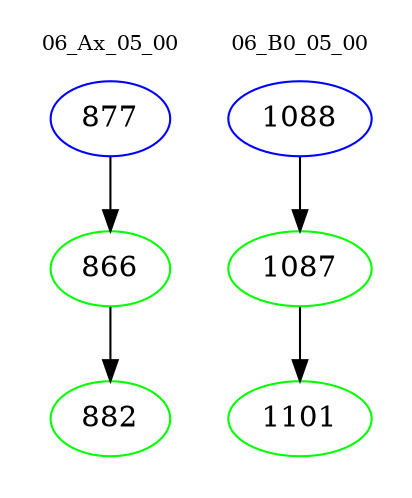 digraph{
subgraph cluster_0 {
color = white
label = "06_Ax_05_00";
fontsize=10;
T0_877 [label="877", color="blue"]
T0_877 -> T0_866 [color="black"]
T0_866 [label="866", color="green"]
T0_866 -> T0_882 [color="black"]
T0_882 [label="882", color="green"]
}
subgraph cluster_1 {
color = white
label = "06_B0_05_00";
fontsize=10;
T1_1088 [label="1088", color="blue"]
T1_1088 -> T1_1087 [color="black"]
T1_1087 [label="1087", color="green"]
T1_1087 -> T1_1101 [color="black"]
T1_1101 [label="1101", color="green"]
}
}
